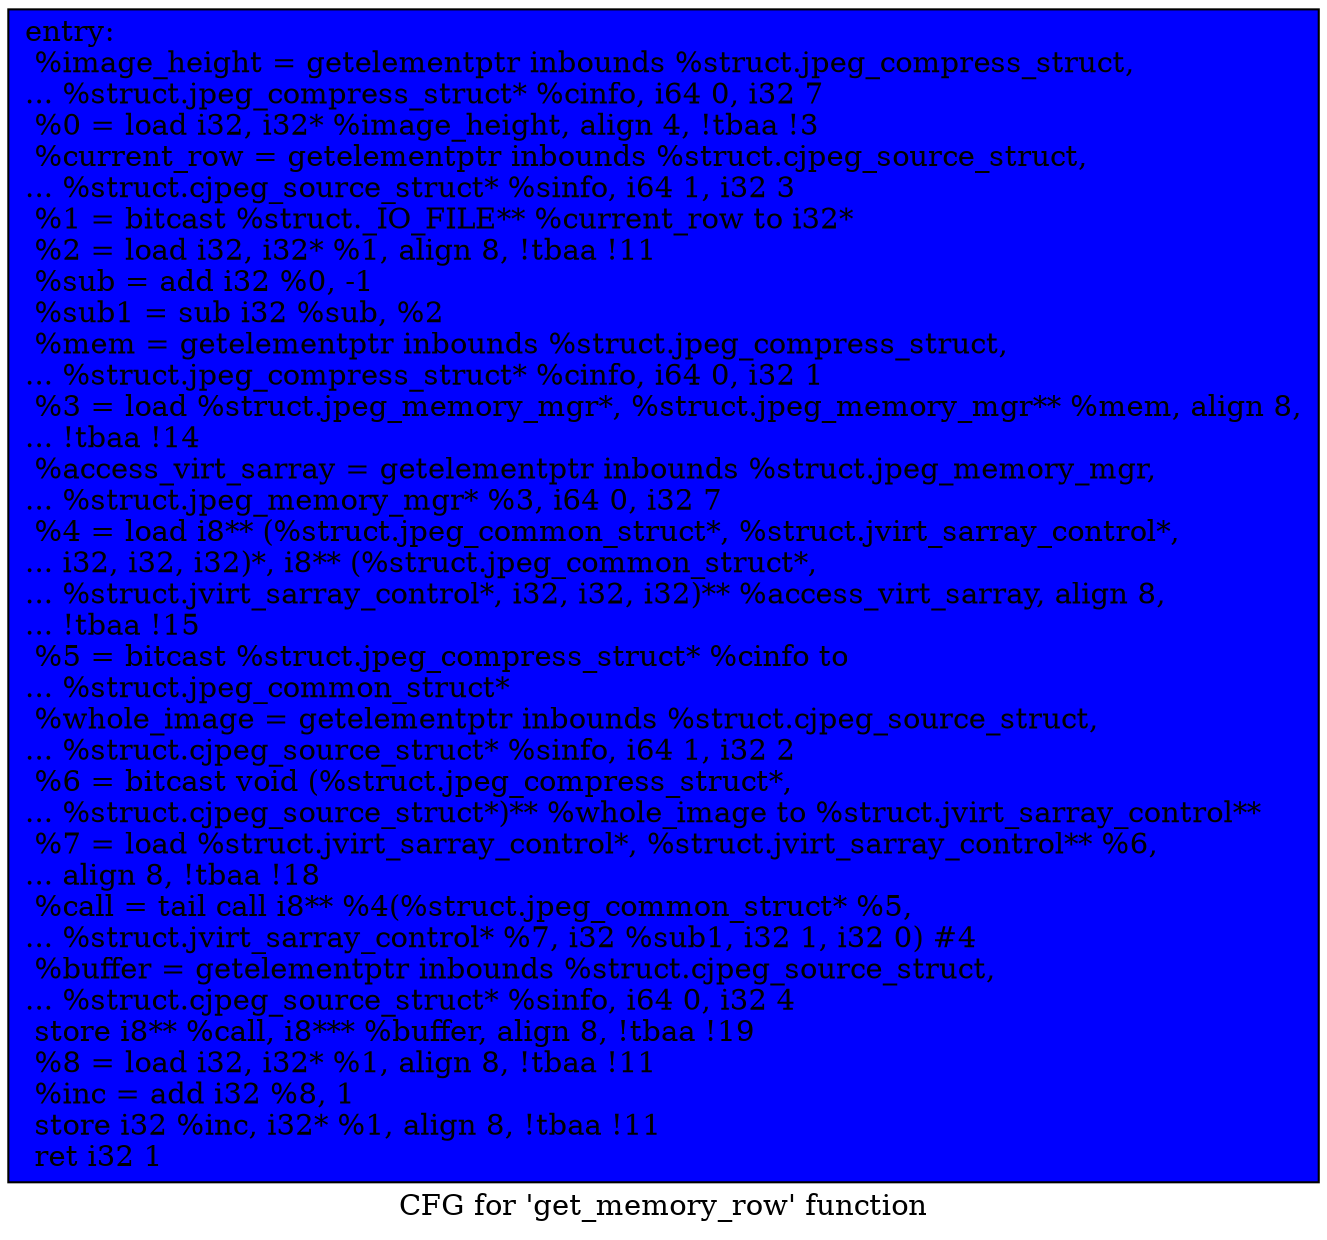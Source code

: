 digraph "CFG for 'get_memory_row' function" {
	label="CFG for 'get_memory_row' function";

	Node0x4ea3860 [shape=record, style = filled, fillcolor = blue, label="{entry:\l  %image_height = getelementptr inbounds %struct.jpeg_compress_struct,\l... %struct.jpeg_compress_struct* %cinfo, i64 0, i32 7\l  %0 = load i32, i32* %image_height, align 4, !tbaa !3\l  %current_row = getelementptr inbounds %struct.cjpeg_source_struct,\l... %struct.cjpeg_source_struct* %sinfo, i64 1, i32 3\l  %1 = bitcast %struct._IO_FILE** %current_row to i32*\l  %2 = load i32, i32* %1, align 8, !tbaa !11\l  %sub = add i32 %0, -1\l  %sub1 = sub i32 %sub, %2\l  %mem = getelementptr inbounds %struct.jpeg_compress_struct,\l... %struct.jpeg_compress_struct* %cinfo, i64 0, i32 1\l  %3 = load %struct.jpeg_memory_mgr*, %struct.jpeg_memory_mgr** %mem, align 8,\l... !tbaa !14\l  %access_virt_sarray = getelementptr inbounds %struct.jpeg_memory_mgr,\l... %struct.jpeg_memory_mgr* %3, i64 0, i32 7\l  %4 = load i8** (%struct.jpeg_common_struct*, %struct.jvirt_sarray_control*,\l... i32, i32, i32)*, i8** (%struct.jpeg_common_struct*,\l... %struct.jvirt_sarray_control*, i32, i32, i32)** %access_virt_sarray, align 8,\l... !tbaa !15\l  %5 = bitcast %struct.jpeg_compress_struct* %cinfo to\l... %struct.jpeg_common_struct*\l  %whole_image = getelementptr inbounds %struct.cjpeg_source_struct,\l... %struct.cjpeg_source_struct* %sinfo, i64 1, i32 2\l  %6 = bitcast void (%struct.jpeg_compress_struct*,\l... %struct.cjpeg_source_struct*)** %whole_image to %struct.jvirt_sarray_control**\l  %7 = load %struct.jvirt_sarray_control*, %struct.jvirt_sarray_control** %6,\l... align 8, !tbaa !18\l  %call = tail call i8** %4(%struct.jpeg_common_struct* %5,\l... %struct.jvirt_sarray_control* %7, i32 %sub1, i32 1, i32 0) #4\l  %buffer = getelementptr inbounds %struct.cjpeg_source_struct,\l... %struct.cjpeg_source_struct* %sinfo, i64 0, i32 4\l  store i8** %call, i8*** %buffer, align 8, !tbaa !19\l  %8 = load i32, i32* %1, align 8, !tbaa !11\l  %inc = add i32 %8, 1\l  store i32 %inc, i32* %1, align 8, !tbaa !11\l  ret i32 1\l}"];
}
